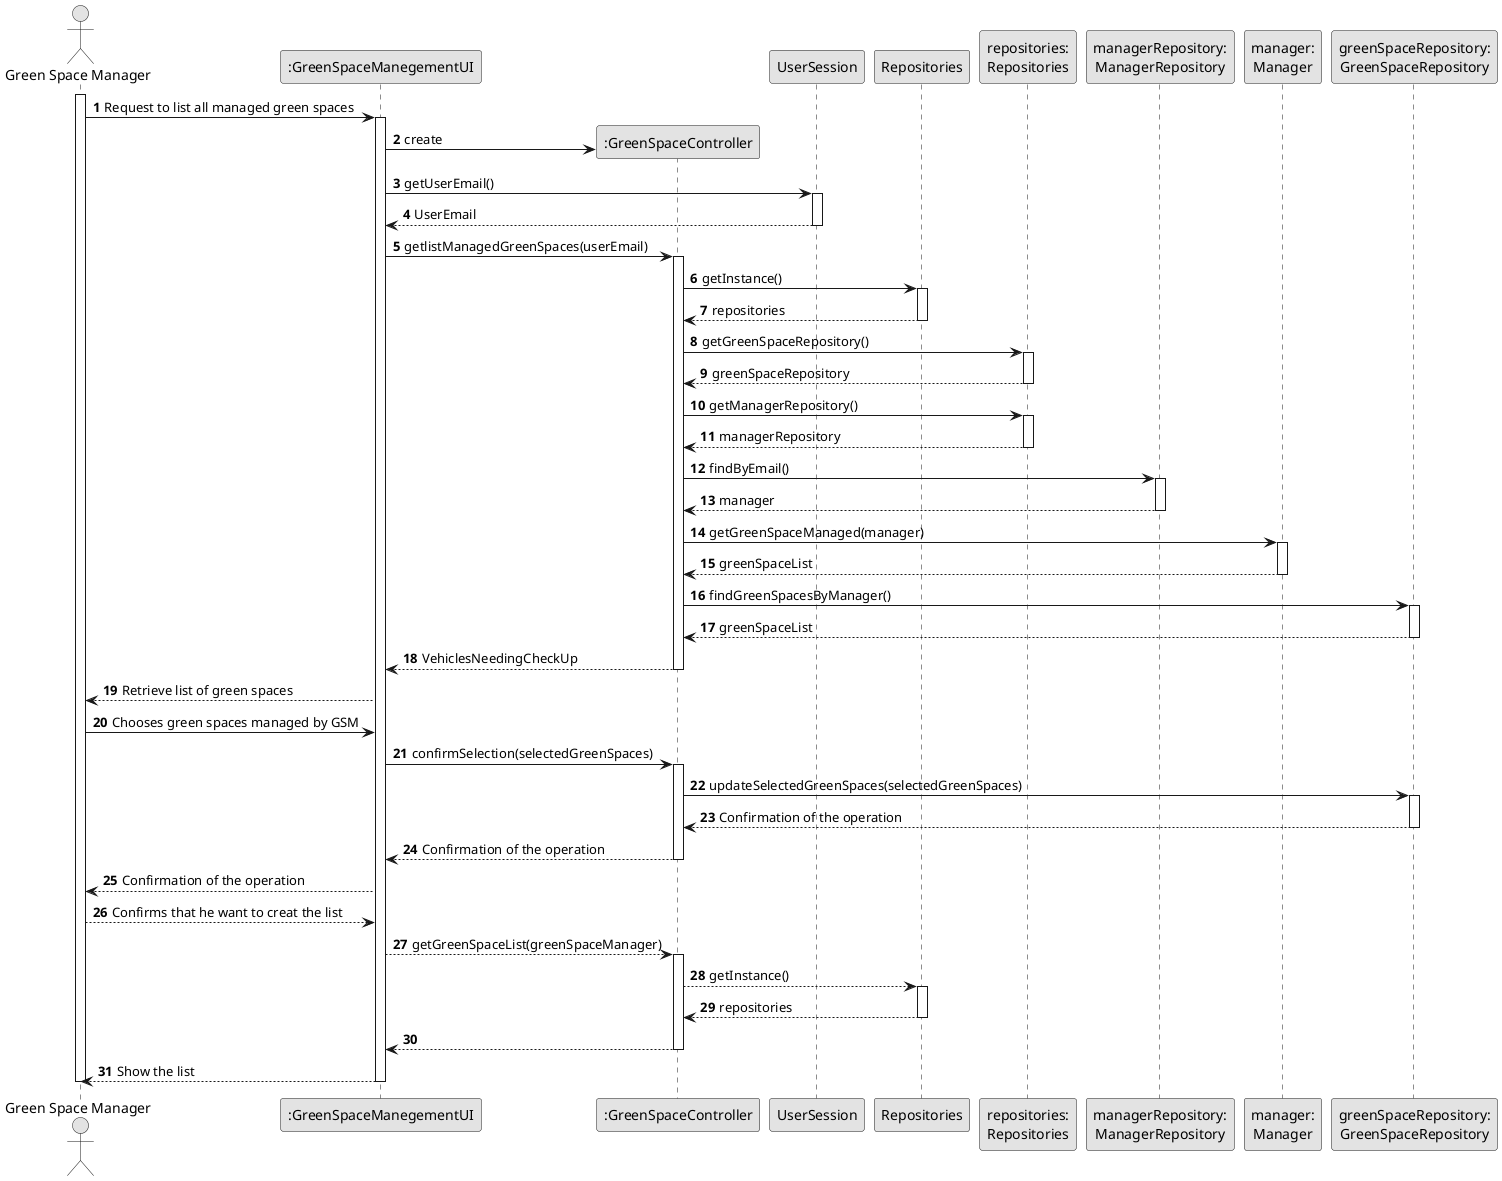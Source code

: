 @startuml
skinparam monochrome true
skinparam packageStyle rectangle
skinparam shadowing false

autonumber

'hide footbox
actor "Green Space Manager" as VFM
participant ":GreenSpaceManegementUI" as UI
participant ":GreenSpaceController" as CTRL
participant "UserSession" as usersession
participant "Repositories" as Rep
participant "repositories:\nRepositories" as Repositories
participant "managerRepository:\nManagerRepository" as VehicleRepository
participant "manager:\nManager" as Vehicle
participant "greenSpaceRepository:\nGreenSpaceRepository" as greenSpaceRepository

activate VFM

VFM -> UI : Request to list all managed green spaces

    activate UI

        UI -> CTRL** : create

        UI -> usersession : getUserEmail()
               activate usersession

        usersession --> UI : UserEmail
        deactivate usersession


        UI -> CTRL : getlistManagedGreenSpaces(userEmail)
        activate CTRL

            CTRL -> Rep : getInstance()
            activate Rep

                Rep --> CTRL : repositories
            deactivate Rep

            CTRL -> Repositories : getGreenSpaceRepository()
            activate Repositories

            Repositories --> CTRL : greenSpaceRepository
            deactivate Repositories


            CTRL -> Repositories : getManagerRepository()
            activate Repositories

                Repositories --> CTRL : managerRepository
            deactivate Repositories

            CTRL -> VehicleRepository : findByEmail()
                        activate VehicleRepository

                            VehicleRepository --> CTRL : manager
                        deactivate VehicleRepository

            CTRL -> Vehicle : getGreenSpaceManaged(manager)
                                    activate Vehicle

                                        Vehicle --> CTRL : greenSpaceList
                                    deactivate Vehicle

             CTRL -> "greenSpaceRepository" : findGreenSpacesByManager()
                                                activate "greenSpaceRepository"

                                                    "greenSpaceRepository" --> CTRL : greenSpaceList
                                                deactivate "greenSpaceRepository"




            CTRL --> UI : VehiclesNeedingCheckUp
        deactivate CTRL

        UI --> VFM : Retrieve list of green spaces



VFM -> UI : Chooses green spaces managed by GSM


 UI -> CTRL : confirmSelection(selectedGreenSpaces)
        activate CTRL

        CTRL -> "greenSpaceRepository" : updateSelectedGreenSpaces(selectedGreenSpaces)
                                                        activate "greenSpaceRepository"

                                                            "greenSpaceRepository" --> CTRL : Confirmation of the operation
                                                        deactivate "greenSpaceRepository"



         CTRL --> UI : Confirmation of the operation
                deactivate CTRL


UI --> VFM : Confirmation of the operation

VFM --> UI : Confirms that he want to creat the list

    UI --> CTRL : getGreenSpaceList(greenSpaceManager)
    activate CTRL

        CTRL --> Rep : getInstance()
        activate Rep

        Rep --> CTRL : repositories
        deactivate Rep



    CTRL --> UI :
    deactivate CTRL


UI --> VFM : Show the list

deactivate UI
deactivate VFM

@enduml
